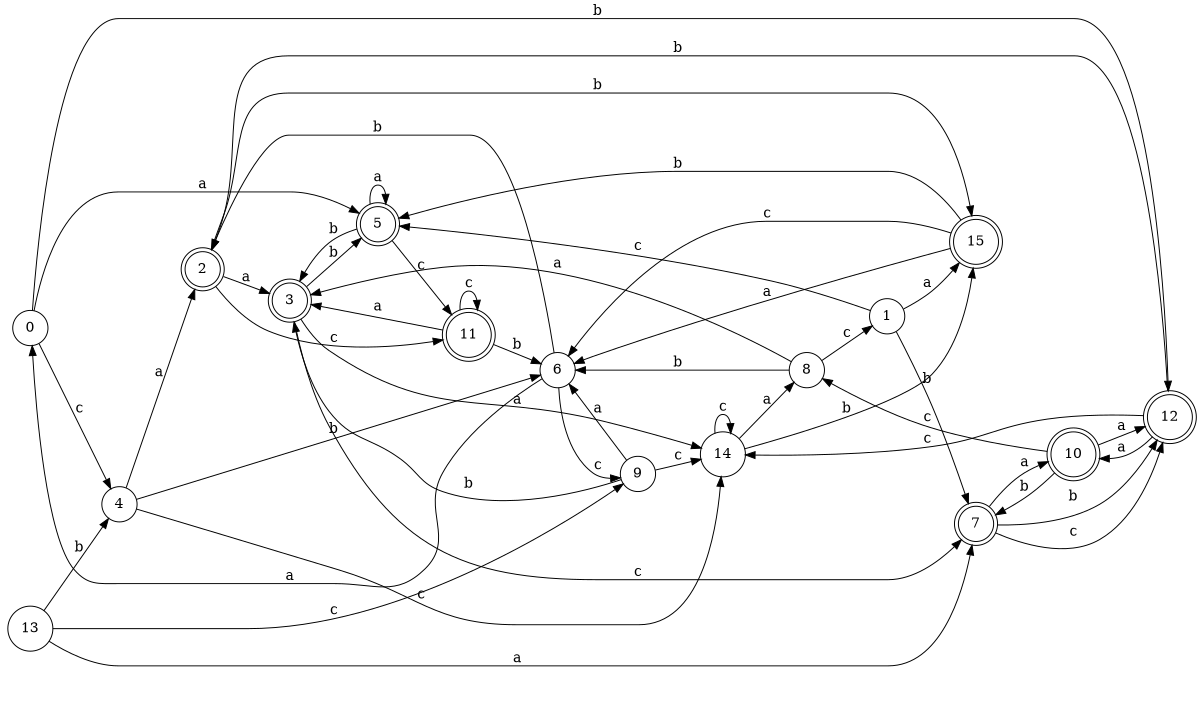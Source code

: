 digraph n13_4 {
__start0 [label="" shape="none"];

rankdir=LR;
size="8,5";

s0 [style="filled", color="black", fillcolor="white" shape="circle", label="0"];
s1 [style="filled", color="black", fillcolor="white" shape="circle", label="1"];
s2 [style="rounded,filled", color="black", fillcolor="white" shape="doublecircle", label="2"];
s3 [style="rounded,filled", color="black", fillcolor="white" shape="doublecircle", label="3"];
s4 [style="filled", color="black", fillcolor="white" shape="circle", label="4"];
s5 [style="rounded,filled", color="black", fillcolor="white" shape="doublecircle", label="5"];
s6 [style="filled", color="black", fillcolor="white" shape="circle", label="6"];
s7 [style="rounded,filled", color="black", fillcolor="white" shape="doublecircle", label="7"];
s8 [style="filled", color="black", fillcolor="white" shape="circle", label="8"];
s9 [style="filled", color="black", fillcolor="white" shape="circle", label="9"];
s10 [style="rounded,filled", color="black", fillcolor="white" shape="doublecircle", label="10"];
s11 [style="rounded,filled", color="black", fillcolor="white" shape="doublecircle", label="11"];
s12 [style="rounded,filled", color="black", fillcolor="white" shape="doublecircle", label="12"];
s13 [style="filled", color="black", fillcolor="white" shape="circle", label="13"];
s14 [style="filled", color="black", fillcolor="white" shape="circle", label="14"];
s15 [style="rounded,filled", color="black", fillcolor="white" shape="doublecircle", label="15"];
s0 -> s5 [label="a"];
s0 -> s12 [label="b"];
s0 -> s4 [label="c"];
s1 -> s15 [label="a"];
s1 -> s7 [label="b"];
s1 -> s5 [label="c"];
s2 -> s3 [label="a"];
s2 -> s15 [label="b"];
s2 -> s11 [label="c"];
s3 -> s14 [label="a"];
s3 -> s5 [label="b"];
s3 -> s7 [label="c"];
s4 -> s2 [label="a"];
s4 -> s6 [label="b"];
s4 -> s14 [label="c"];
s5 -> s5 [label="a"];
s5 -> s3 [label="b"];
s5 -> s11 [label="c"];
s6 -> s0 [label="a"];
s6 -> s2 [label="b"];
s6 -> s9 [label="c"];
s7 -> s10 [label="a"];
s7 -> s12 [label="b"];
s7 -> s12 [label="c"];
s8 -> s3 [label="a"];
s8 -> s6 [label="b"];
s8 -> s1 [label="c"];
s9 -> s6 [label="a"];
s9 -> s3 [label="b"];
s9 -> s14 [label="c"];
s10 -> s12 [label="a"];
s10 -> s7 [label="b"];
s10 -> s8 [label="c"];
s11 -> s3 [label="a"];
s11 -> s6 [label="b"];
s11 -> s11 [label="c"];
s12 -> s10 [label="a"];
s12 -> s2 [label="b"];
s12 -> s14 [label="c"];
s13 -> s7 [label="a"];
s13 -> s4 [label="b"];
s13 -> s9 [label="c"];
s14 -> s8 [label="a"];
s14 -> s15 [label="b"];
s14 -> s14 [label="c"];
s15 -> s6 [label="a"];
s15 -> s5 [label="b"];
s15 -> s6 [label="c"];

}